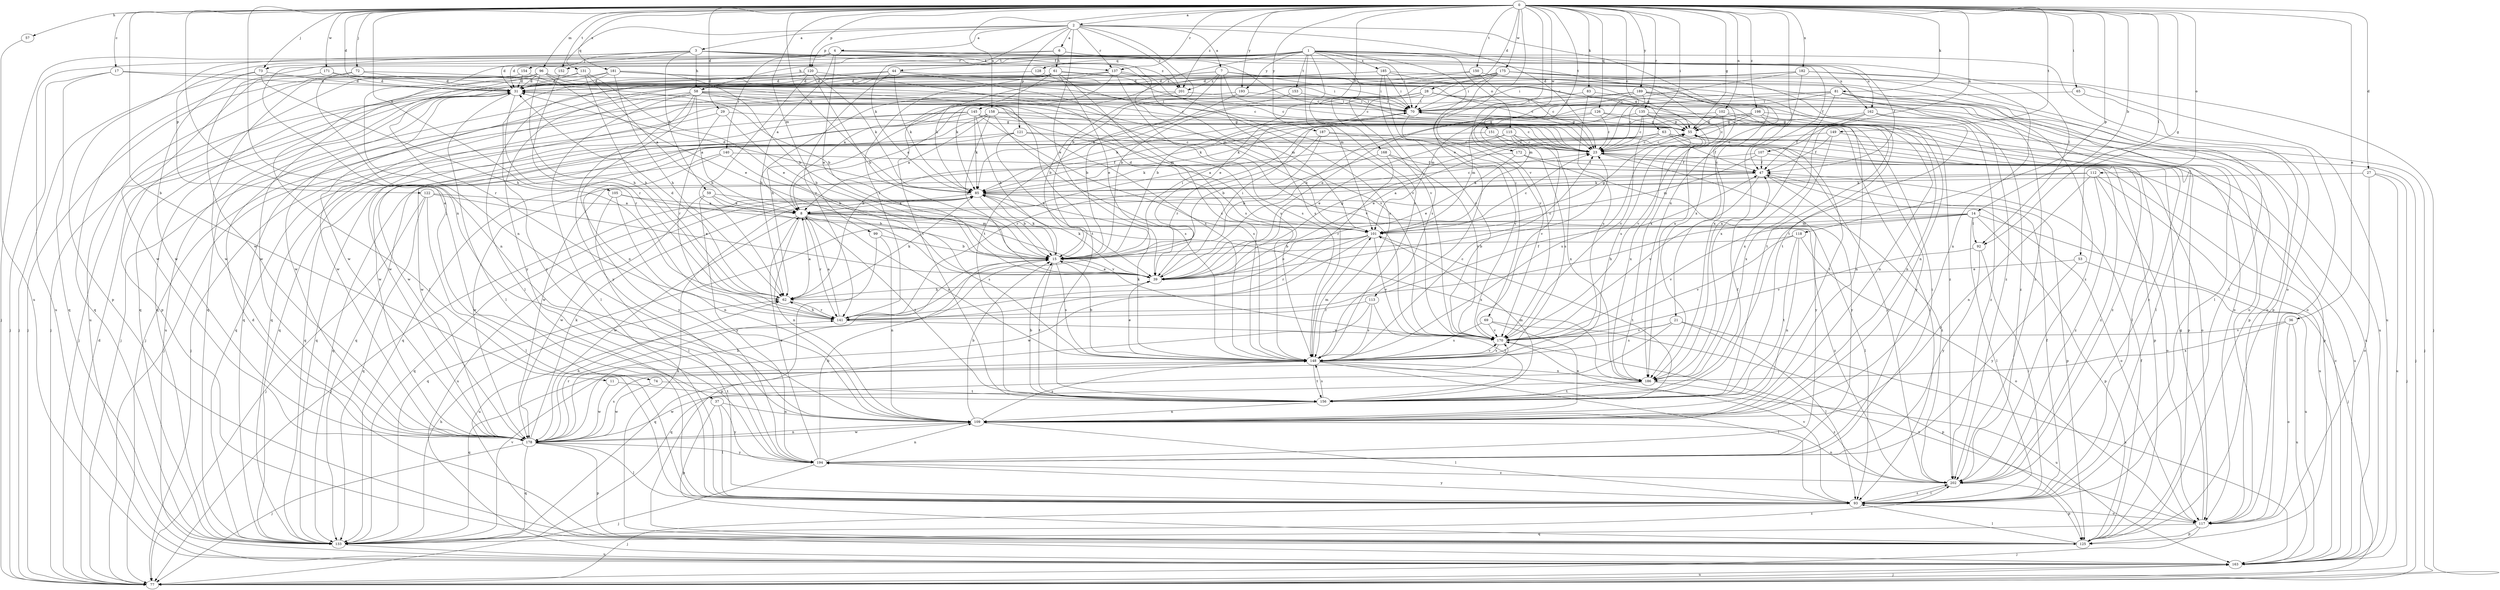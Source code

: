 strict digraph  {
0;
1;
2;
3;
4;
6;
7;
8;
11;
14;
15;
17;
21;
23;
27;
28;
29;
31;
36;
37;
39;
44;
47;
53;
55;
57;
58;
59;
61;
62;
63;
65;
69;
70;
72;
73;
74;
77;
81;
83;
85;
92;
93;
96;
99;
101;
102;
105;
107;
109;
112;
113;
115;
117;
118;
120;
121;
122;
125;
126;
128;
131;
133;
135;
137;
140;
141;
145;
148;
149;
150;
151;
152;
153;
154;
156;
158;
162;
163;
168;
170;
171;
172;
175;
178;
181;
182;
185;
186;
187;
189;
193;
194;
198;
201;
202;
0 -> 2  [label=a];
0 -> 11  [label=b];
0 -> 14  [label=b];
0 -> 17  [label=c];
0 -> 21  [label=c];
0 -> 23  [label=c];
0 -> 27  [label=d];
0 -> 28  [label=d];
0 -> 29  [label=d];
0 -> 31  [label=d];
0 -> 36  [label=e];
0 -> 37  [label=e];
0 -> 53  [label=g];
0 -> 55  [label=g];
0 -> 57  [label=h];
0 -> 63  [label=i];
0 -> 65  [label=i];
0 -> 72  [label=j];
0 -> 73  [label=j];
0 -> 81  [label=k];
0 -> 83  [label=k];
0 -> 85  [label=k];
0 -> 92  [label=l];
0 -> 96  [label=m];
0 -> 99  [label=m];
0 -> 102  [label=n];
0 -> 105  [label=n];
0 -> 107  [label=n];
0 -> 109  [label=n];
0 -> 112  [label=o];
0 -> 113  [label=o];
0 -> 118  [label=p];
0 -> 120  [label=p];
0 -> 126  [label=q];
0 -> 135  [label=r];
0 -> 137  [label=r];
0 -> 149  [label=t];
0 -> 150  [label=t];
0 -> 151  [label=t];
0 -> 152  [label=t];
0 -> 158  [label=u];
0 -> 168  [label=v];
0 -> 170  [label=v];
0 -> 171  [label=w];
0 -> 172  [label=w];
0 -> 175  [label=w];
0 -> 181  [label=x];
0 -> 182  [label=x];
0 -> 187  [label=y];
0 -> 189  [label=y];
0 -> 193  [label=y];
0 -> 198  [label=z];
0 -> 201  [label=z];
1 -> 44  [label=f];
1 -> 47  [label=f];
1 -> 58  [label=h];
1 -> 69  [label=i];
1 -> 70  [label=i];
1 -> 101  [label=m];
1 -> 115  [label=o];
1 -> 117  [label=o];
1 -> 128  [label=q];
1 -> 145  [label=s];
1 -> 148  [label=s];
1 -> 152  [label=t];
1 -> 153  [label=t];
1 -> 154  [label=t];
1 -> 162  [label=u];
1 -> 170  [label=v];
1 -> 178  [label=w];
1 -> 185  [label=x];
1 -> 193  [label=y];
2 -> 3  [label=a];
2 -> 4  [label=a];
2 -> 6  [label=a];
2 -> 7  [label=a];
2 -> 15  [label=b];
2 -> 23  [label=c];
2 -> 39  [label=e];
2 -> 85  [label=k];
2 -> 120  [label=p];
2 -> 121  [label=p];
2 -> 131  [label=q];
2 -> 137  [label=r];
2 -> 186  [label=x];
2 -> 201  [label=z];
3 -> 31  [label=d];
3 -> 58  [label=h];
3 -> 59  [label=h];
3 -> 92  [label=l];
3 -> 101  [label=m];
3 -> 109  [label=n];
3 -> 122  [label=p];
3 -> 125  [label=p];
3 -> 137  [label=r];
3 -> 201  [label=z];
4 -> 8  [label=a];
4 -> 23  [label=c];
4 -> 39  [label=e];
4 -> 73  [label=j];
4 -> 74  [label=j];
4 -> 77  [label=j];
4 -> 140  [label=r];
4 -> 170  [label=v];
4 -> 186  [label=x];
6 -> 31  [label=d];
6 -> 47  [label=f];
6 -> 61  [label=h];
6 -> 162  [label=u];
6 -> 163  [label=u];
7 -> 23  [label=c];
7 -> 70  [label=i];
7 -> 133  [label=q];
7 -> 148  [label=s];
7 -> 156  [label=t];
7 -> 186  [label=x];
7 -> 194  [label=y];
7 -> 201  [label=z];
7 -> 202  [label=z];
8 -> 101  [label=m];
8 -> 109  [label=n];
8 -> 141  [label=r];
8 -> 148  [label=s];
8 -> 156  [label=t];
8 -> 178  [label=w];
8 -> 186  [label=x];
8 -> 202  [label=z];
11 -> 156  [label=t];
11 -> 178  [label=w];
14 -> 62  [label=h];
14 -> 77  [label=j];
14 -> 92  [label=l];
14 -> 93  [label=l];
14 -> 101  [label=m];
14 -> 125  [label=p];
14 -> 133  [label=q];
14 -> 170  [label=v];
15 -> 39  [label=e];
15 -> 70  [label=i];
15 -> 85  [label=k];
15 -> 148  [label=s];
15 -> 156  [label=t];
15 -> 163  [label=u];
17 -> 31  [label=d];
17 -> 70  [label=i];
17 -> 77  [label=j];
17 -> 133  [label=q];
21 -> 93  [label=l];
21 -> 133  [label=q];
21 -> 148  [label=s];
21 -> 163  [label=u];
21 -> 170  [label=v];
23 -> 47  [label=f];
23 -> 163  [label=u];
23 -> 194  [label=y];
27 -> 77  [label=j];
27 -> 85  [label=k];
27 -> 117  [label=o];
27 -> 163  [label=u];
28 -> 8  [label=a];
28 -> 15  [label=b];
28 -> 62  [label=h];
28 -> 70  [label=i];
28 -> 117  [label=o];
28 -> 133  [label=q];
28 -> 156  [label=t];
28 -> 202  [label=z];
29 -> 15  [label=b];
29 -> 55  [label=g];
29 -> 77  [label=j];
29 -> 141  [label=r];
31 -> 70  [label=i];
31 -> 77  [label=j];
31 -> 93  [label=l];
31 -> 141  [label=r];
31 -> 163  [label=u];
31 -> 178  [label=w];
36 -> 117  [label=o];
36 -> 163  [label=u];
36 -> 170  [label=v];
36 -> 186  [label=x];
37 -> 93  [label=l];
37 -> 109  [label=n];
37 -> 125  [label=p];
37 -> 194  [label=y];
39 -> 23  [label=c];
39 -> 55  [label=g];
39 -> 62  [label=h];
39 -> 70  [label=i];
39 -> 85  [label=k];
44 -> 23  [label=c];
44 -> 31  [label=d];
44 -> 77  [label=j];
44 -> 85  [label=k];
44 -> 141  [label=r];
44 -> 148  [label=s];
47 -> 85  [label=k];
47 -> 125  [label=p];
47 -> 170  [label=v];
47 -> 178  [label=w];
47 -> 202  [label=z];
53 -> 39  [label=e];
53 -> 163  [label=u];
53 -> 194  [label=y];
55 -> 23  [label=c];
55 -> 77  [label=j];
55 -> 93  [label=l];
55 -> 148  [label=s];
55 -> 186  [label=x];
57 -> 163  [label=u];
58 -> 8  [label=a];
58 -> 70  [label=i];
58 -> 93  [label=l];
58 -> 101  [label=m];
58 -> 109  [label=n];
58 -> 133  [label=q];
58 -> 148  [label=s];
58 -> 170  [label=v];
58 -> 178  [label=w];
58 -> 194  [label=y];
59 -> 8  [label=a];
59 -> 15  [label=b];
59 -> 170  [label=v];
59 -> 178  [label=w];
59 -> 194  [label=y];
61 -> 23  [label=c];
61 -> 31  [label=d];
61 -> 39  [label=e];
61 -> 85  [label=k];
61 -> 141  [label=r];
61 -> 148  [label=s];
61 -> 186  [label=x];
61 -> 194  [label=y];
62 -> 8  [label=a];
62 -> 31  [label=d];
62 -> 85  [label=k];
62 -> 141  [label=r];
63 -> 8  [label=a];
63 -> 23  [label=c];
63 -> 39  [label=e];
63 -> 47  [label=f];
63 -> 133  [label=q];
63 -> 156  [label=t];
63 -> 202  [label=z];
65 -> 70  [label=i];
65 -> 117  [label=o];
69 -> 109  [label=n];
69 -> 125  [label=p];
69 -> 148  [label=s];
69 -> 170  [label=v];
70 -> 55  [label=g];
70 -> 170  [label=v];
70 -> 194  [label=y];
72 -> 15  [label=b];
72 -> 31  [label=d];
72 -> 109  [label=n];
72 -> 133  [label=q];
73 -> 31  [label=d];
73 -> 62  [label=h];
73 -> 77  [label=j];
73 -> 178  [label=w];
74 -> 156  [label=t];
74 -> 178  [label=w];
77 -> 31  [label=d];
77 -> 163  [label=u];
81 -> 39  [label=e];
81 -> 70  [label=i];
81 -> 93  [label=l];
81 -> 101  [label=m];
81 -> 117  [label=o];
81 -> 125  [label=p];
81 -> 186  [label=x];
83 -> 70  [label=i];
83 -> 148  [label=s];
83 -> 156  [label=t];
85 -> 8  [label=a];
85 -> 15  [label=b];
85 -> 23  [label=c];
85 -> 31  [label=d];
85 -> 77  [label=j];
85 -> 93  [label=l];
85 -> 117  [label=o];
85 -> 133  [label=q];
85 -> 163  [label=u];
92 -> 93  [label=l];
92 -> 170  [label=v];
92 -> 194  [label=y];
93 -> 47  [label=f];
93 -> 77  [label=j];
93 -> 117  [label=o];
93 -> 170  [label=v];
93 -> 194  [label=y];
93 -> 202  [label=z];
96 -> 23  [label=c];
96 -> 31  [label=d];
96 -> 39  [label=e];
96 -> 62  [label=h];
96 -> 93  [label=l];
96 -> 141  [label=r];
96 -> 163  [label=u];
96 -> 178  [label=w];
96 -> 202  [label=z];
99 -> 15  [label=b];
99 -> 109  [label=n];
99 -> 125  [label=p];
101 -> 15  [label=b];
101 -> 23  [label=c];
101 -> 31  [label=d];
101 -> 39  [label=e];
101 -> 55  [label=g];
101 -> 141  [label=r];
101 -> 156  [label=t];
101 -> 170  [label=v];
101 -> 178  [label=w];
102 -> 55  [label=g];
102 -> 62  [label=h];
102 -> 93  [label=l];
102 -> 109  [label=n];
102 -> 170  [label=v];
105 -> 8  [label=a];
105 -> 93  [label=l];
105 -> 109  [label=n];
105 -> 148  [label=s];
107 -> 47  [label=f];
107 -> 101  [label=m];
107 -> 178  [label=w];
107 -> 202  [label=z];
109 -> 15  [label=b];
109 -> 93  [label=l];
109 -> 148  [label=s];
109 -> 178  [label=w];
112 -> 8  [label=a];
112 -> 85  [label=k];
112 -> 109  [label=n];
112 -> 117  [label=o];
112 -> 163  [label=u];
112 -> 202  [label=z];
113 -> 133  [label=q];
113 -> 141  [label=r];
113 -> 148  [label=s];
113 -> 156  [label=t];
115 -> 23  [label=c];
115 -> 39  [label=e];
115 -> 125  [label=p];
115 -> 133  [label=q];
115 -> 170  [label=v];
115 -> 186  [label=x];
117 -> 55  [label=g];
117 -> 77  [label=j];
117 -> 125  [label=p];
117 -> 133  [label=q];
117 -> 170  [label=v];
118 -> 15  [label=b];
118 -> 109  [label=n];
118 -> 117  [label=o];
118 -> 156  [label=t];
118 -> 170  [label=v];
120 -> 15  [label=b];
120 -> 31  [label=d];
120 -> 62  [label=h];
120 -> 85  [label=k];
120 -> 133  [label=q];
120 -> 148  [label=s];
121 -> 23  [label=c];
121 -> 39  [label=e];
121 -> 133  [label=q];
121 -> 178  [label=w];
121 -> 202  [label=z];
122 -> 8  [label=a];
122 -> 39  [label=e];
122 -> 77  [label=j];
122 -> 93  [label=l];
122 -> 133  [label=q];
125 -> 31  [label=d];
125 -> 47  [label=f];
125 -> 85  [label=k];
125 -> 93  [label=l];
126 -> 23  [label=c];
126 -> 55  [label=g];
126 -> 85  [label=k];
126 -> 101  [label=m];
126 -> 109  [label=n];
128 -> 31  [label=d];
128 -> 148  [label=s];
131 -> 8  [label=a];
131 -> 31  [label=d];
131 -> 39  [label=e];
131 -> 62  [label=h];
131 -> 125  [label=p];
133 -> 62  [label=h];
133 -> 163  [label=u];
133 -> 170  [label=v];
133 -> 202  [label=z];
135 -> 23  [label=c];
135 -> 55  [label=g];
135 -> 85  [label=k];
135 -> 148  [label=s];
135 -> 170  [label=v];
135 -> 202  [label=z];
137 -> 31  [label=d];
137 -> 55  [label=g];
137 -> 85  [label=k];
137 -> 93  [label=l];
137 -> 101  [label=m];
137 -> 148  [label=s];
137 -> 156  [label=t];
137 -> 202  [label=z];
140 -> 15  [label=b];
140 -> 47  [label=f];
140 -> 133  [label=q];
140 -> 194  [label=y];
141 -> 8  [label=a];
141 -> 47  [label=f];
141 -> 62  [label=h];
141 -> 170  [label=v];
145 -> 15  [label=b];
145 -> 55  [label=g];
145 -> 77  [label=j];
145 -> 85  [label=k];
145 -> 93  [label=l];
145 -> 133  [label=q];
145 -> 148  [label=s];
145 -> 178  [label=w];
148 -> 15  [label=b];
148 -> 23  [label=c];
148 -> 39  [label=e];
148 -> 85  [label=k];
148 -> 93  [label=l];
148 -> 101  [label=m];
148 -> 133  [label=q];
148 -> 156  [label=t];
148 -> 163  [label=u];
148 -> 170  [label=v];
148 -> 186  [label=x];
149 -> 23  [label=c];
149 -> 47  [label=f];
149 -> 125  [label=p];
149 -> 186  [label=x];
150 -> 8  [label=a];
150 -> 23  [label=c];
150 -> 31  [label=d];
150 -> 186  [label=x];
151 -> 23  [label=c];
151 -> 133  [label=q];
151 -> 148  [label=s];
152 -> 141  [label=r];
153 -> 70  [label=i];
153 -> 85  [label=k];
154 -> 31  [label=d];
154 -> 77  [label=j];
154 -> 156  [label=t];
156 -> 15  [label=b];
156 -> 47  [label=f];
156 -> 101  [label=m];
156 -> 109  [label=n];
156 -> 148  [label=s];
158 -> 8  [label=a];
158 -> 23  [label=c];
158 -> 39  [label=e];
158 -> 55  [label=g];
158 -> 133  [label=q];
158 -> 148  [label=s];
158 -> 178  [label=w];
162 -> 47  [label=f];
162 -> 55  [label=g];
162 -> 125  [label=p];
162 -> 186  [label=x];
162 -> 202  [label=z];
163 -> 23  [label=c];
163 -> 77  [label=j];
168 -> 15  [label=b];
168 -> 47  [label=f];
168 -> 141  [label=r];
168 -> 170  [label=v];
170 -> 148  [label=s];
171 -> 31  [label=d];
171 -> 170  [label=v];
171 -> 178  [label=w];
172 -> 39  [label=e];
172 -> 47  [label=f];
172 -> 85  [label=k];
172 -> 194  [label=y];
175 -> 15  [label=b];
175 -> 31  [label=d];
175 -> 39  [label=e];
175 -> 62  [label=h];
175 -> 70  [label=i];
175 -> 93  [label=l];
175 -> 125  [label=p];
175 -> 156  [label=t];
175 -> 170  [label=v];
178 -> 15  [label=b];
178 -> 62  [label=h];
178 -> 77  [label=j];
178 -> 85  [label=k];
178 -> 93  [label=l];
178 -> 109  [label=n];
178 -> 125  [label=p];
178 -> 133  [label=q];
178 -> 141  [label=r];
178 -> 148  [label=s];
178 -> 194  [label=y];
181 -> 15  [label=b];
181 -> 23  [label=c];
181 -> 31  [label=d];
181 -> 62  [label=h];
181 -> 133  [label=q];
181 -> 178  [label=w];
181 -> 202  [label=z];
182 -> 31  [label=d];
182 -> 70  [label=i];
182 -> 77  [label=j];
182 -> 101  [label=m];
182 -> 109  [label=n];
182 -> 186  [label=x];
185 -> 31  [label=d];
185 -> 55  [label=g];
185 -> 70  [label=i];
185 -> 148  [label=s];
185 -> 163  [label=u];
185 -> 170  [label=v];
185 -> 178  [label=w];
186 -> 156  [label=t];
186 -> 178  [label=w];
186 -> 202  [label=z];
187 -> 15  [label=b];
187 -> 23  [label=c];
187 -> 117  [label=o];
187 -> 141  [label=r];
189 -> 23  [label=c];
189 -> 39  [label=e];
189 -> 70  [label=i];
189 -> 109  [label=n];
189 -> 117  [label=o];
189 -> 163  [label=u];
189 -> 178  [label=w];
193 -> 15  [label=b];
193 -> 70  [label=i];
193 -> 77  [label=j];
194 -> 8  [label=a];
194 -> 15  [label=b];
194 -> 70  [label=i];
194 -> 77  [label=j];
194 -> 109  [label=n];
194 -> 202  [label=z];
198 -> 23  [label=c];
198 -> 55  [label=g];
198 -> 77  [label=j];
198 -> 85  [label=k];
198 -> 109  [label=n];
198 -> 141  [label=r];
198 -> 163  [label=u];
201 -> 15  [label=b];
201 -> 70  [label=i];
201 -> 77  [label=j];
202 -> 93  [label=l];
202 -> 109  [label=n];
202 -> 125  [label=p];
}
